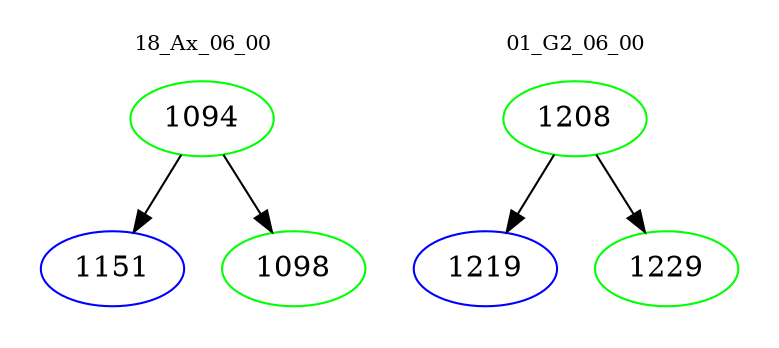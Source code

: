 digraph{
subgraph cluster_0 {
color = white
label = "18_Ax_06_00";
fontsize=10;
T0_1094 [label="1094", color="green"]
T0_1094 -> T0_1151 [color="black"]
T0_1151 [label="1151", color="blue"]
T0_1094 -> T0_1098 [color="black"]
T0_1098 [label="1098", color="green"]
}
subgraph cluster_1 {
color = white
label = "01_G2_06_00";
fontsize=10;
T1_1208 [label="1208", color="green"]
T1_1208 -> T1_1219 [color="black"]
T1_1219 [label="1219", color="blue"]
T1_1208 -> T1_1229 [color="black"]
T1_1229 [label="1229", color="green"]
}
}
